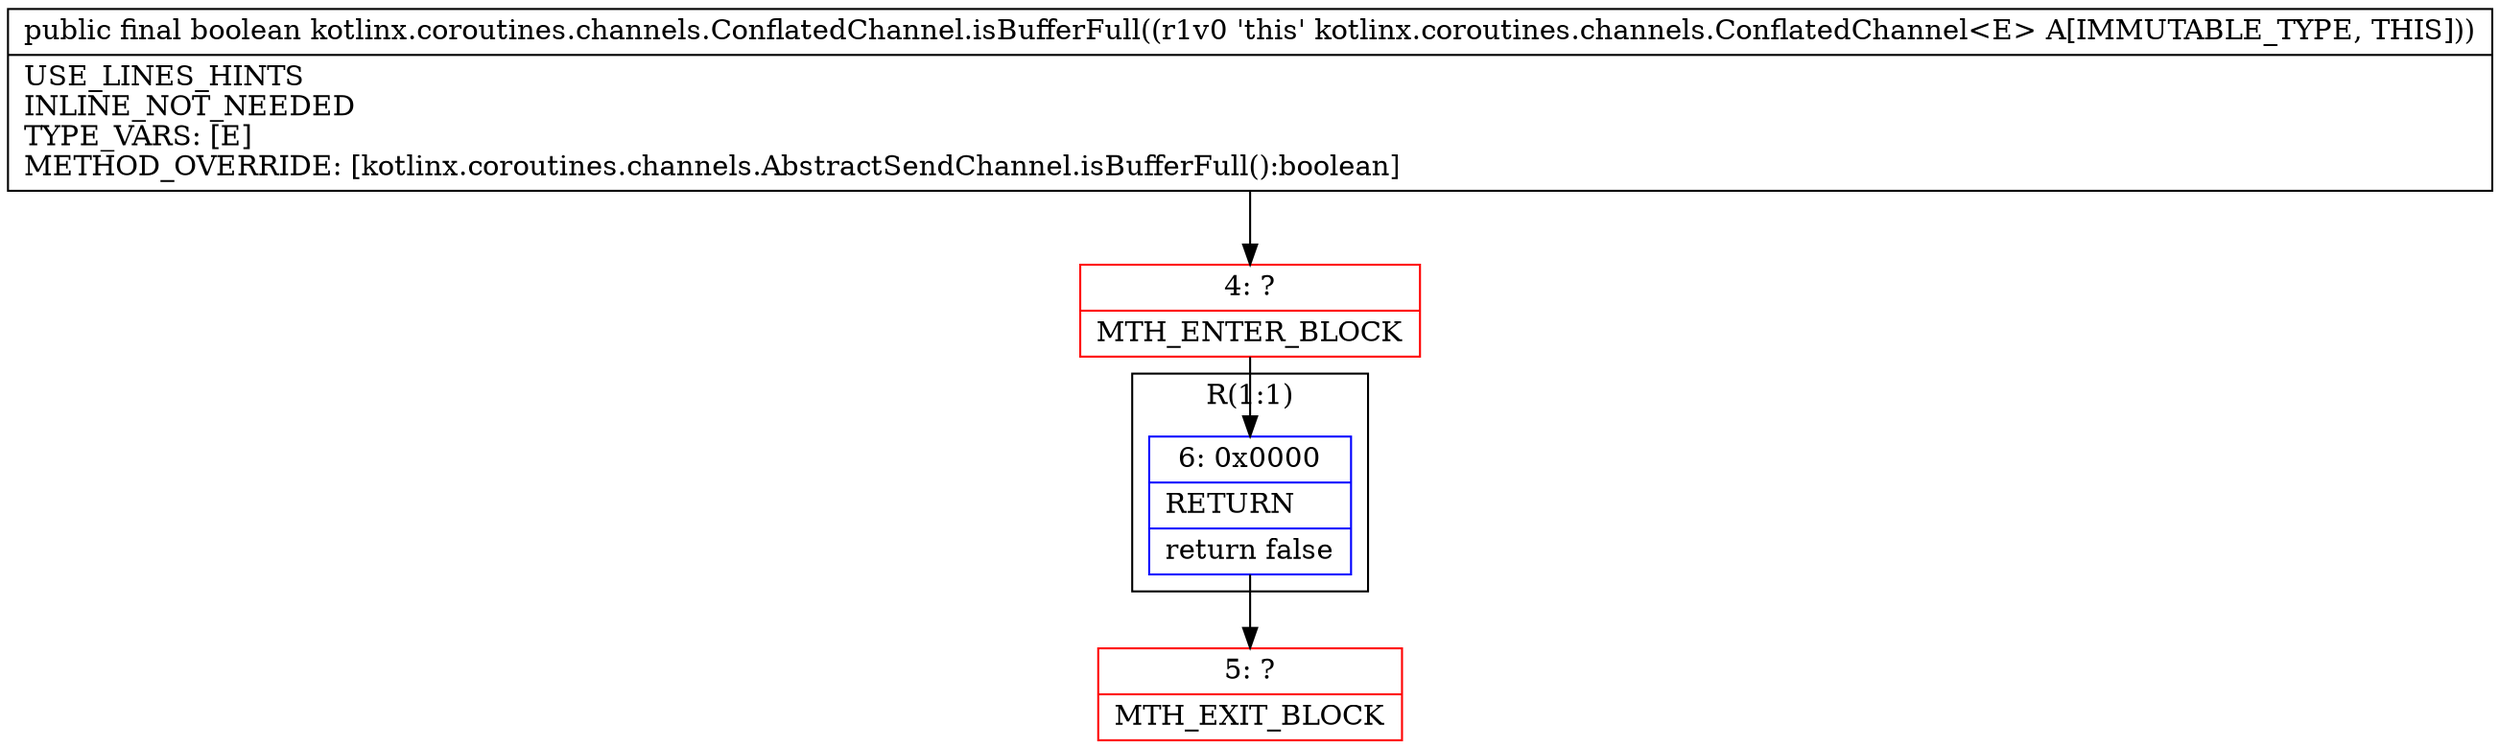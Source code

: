 digraph "CFG forkotlinx.coroutines.channels.ConflatedChannel.isBufferFull()Z" {
subgraph cluster_Region_651008646 {
label = "R(1:1)";
node [shape=record,color=blue];
Node_6 [shape=record,label="{6\:\ 0x0000|RETURN\l|return false\l}"];
}
Node_4 [shape=record,color=red,label="{4\:\ ?|MTH_ENTER_BLOCK\l}"];
Node_5 [shape=record,color=red,label="{5\:\ ?|MTH_EXIT_BLOCK\l}"];
MethodNode[shape=record,label="{public final boolean kotlinx.coroutines.channels.ConflatedChannel.isBufferFull((r1v0 'this' kotlinx.coroutines.channels.ConflatedChannel\<E\> A[IMMUTABLE_TYPE, THIS]))  | USE_LINES_HINTS\lINLINE_NOT_NEEDED\lTYPE_VARS: [E]\lMETHOD_OVERRIDE: [kotlinx.coroutines.channels.AbstractSendChannel.isBufferFull():boolean]\l}"];
MethodNode -> Node_4;Node_6 -> Node_5;
Node_4 -> Node_6;
}

